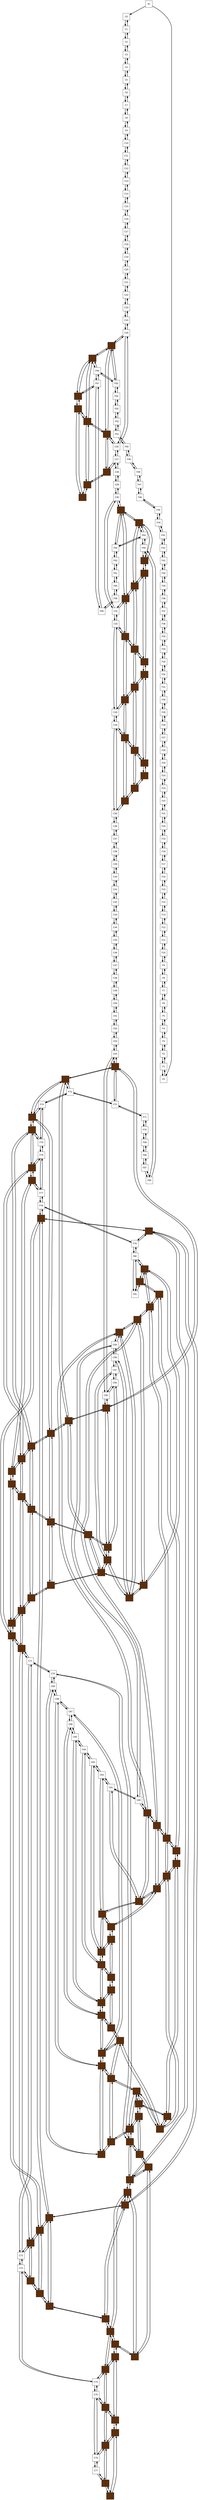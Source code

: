 digraph G{
    node[shape=box,width=0.6 height=0.6 fontname="Arial" fillcolor="white" style=filled /*invisible*/]
	edge[style = "bold" /* style= invisible arrowsize=0 */ ]
    raiz[label = "f/c" fillcolor="#FFFFFF" pos = "-1,1!"  ]; 
	Columna0[ label="C0" fillcolor="#FFFFFF" pos="0,1!" ];
	raiz->Columna0
	Columna0->Columna1
	Columna1->Columna0
	Columna1[ label="C1" fillcolor="#FFFFFF" pos="1,1!" ];
	Columna1->Columna2
	Columna2->Columna1
	Columna2[ label="C2" fillcolor="#FFFFFF" pos="2,1!" ];
	Columna2->Columna3
	Columna3->Columna2
	Columna3[ label="C3" fillcolor="#FFFFFF" pos="3,1!" ];
	Columna3->Columna4
	Columna4->Columna3
	Columna4[ label="C4" fillcolor="#FFFFFF" pos="4,1!" ];
	Columna4->Columna5
	Columna5->Columna4
	Columna5[ label="C5" fillcolor="#FFFFFF" pos="5,1!" ];
	Columna5->Columna6
	Columna6->Columna5
	Columna6[ label="C6" fillcolor="#FFFFFF" pos="6,1!" ];
	Columna6->Columna7
	Columna7->Columna6
	Columna7[ label="C7" fillcolor="#FFFFFF" pos="7,1!" ];
	Columna7->Columna8
	Columna8->Columna7
	Columna8[ label="C8" fillcolor="#FFFFFF" pos="8,1!" ];
	Columna8->Columna9
	Columna9->Columna8
	Columna9[ label="C9" fillcolor="#FFFFFF" pos="9,1!" ];
	Columna9->Columna10
	Columna10->Columna9
	Columna10[ label="C10" fillcolor="#FFFFFF" pos="10,1!" ];
	Columna10->Columna11
	Columna11->Columna10
	Columna11[ label="C11" fillcolor="#FFFFFF" pos="11,1!" ];
	Columna11->Columna12
	Columna12->Columna11
	Columna12[ label="C12" fillcolor="#FFFFFF" pos="12,1!" ];
	Columna12->Columna13
	Columna13->Columna12
	Columna13[ label="C13" fillcolor="#FFFFFF" pos="13,1!" ];
	Columna13->Columna14
	Columna14->Columna13
	Columna14[ label="C14" fillcolor="#FFFFFF" pos="14,1!" ];
	Columna14->Columna15
	Columna15->Columna14
	Columna15[ label="C15" fillcolor="#FFFFFF" pos="15,1!" ];
	Columna15->Columna16
	Columna16->Columna15
	Columna16[ label="C16" fillcolor="#FFFFFF" pos="16,1!" ];
	Columna16->Columna17
	Columna17->Columna16
	Columna17[ label="C17" fillcolor="#FFFFFF" pos="17,1!" ];
	Columna17->Columna18
	Columna18->Columna17
	Columna18[ label="C18" fillcolor="#FFFFFF" pos="18,1!" ];
	Columna18->Columna19
	Columna19->Columna18
	Columna19[ label="C19" fillcolor="#FFFFFF" pos="19,1!" ];
	Columna19->Columna20
	Columna20->Columna19
	Columna20[ label="C20" fillcolor="#FFFFFF" pos="20,1!" ];
	Columna20->Columna21
	Columna21->Columna20
	Columna21[ label="C21" fillcolor="#FFFFFF" pos="21,1!" ];
	Columna21->Columna22
	Columna22->Columna21
	Columna22[ label="C22" fillcolor="#FFFFFF" pos="22,1!" ];
	Columna22->Columna23
	Columna23->Columna22
	Columna23[ label="C23" fillcolor="#FFFFFF" pos="23,1!" ];
	Columna23->Columna24
	Columna24->Columna23
	Columna24[ label="C24" fillcolor="#FFFFFF" pos="24,1!" ];
	Columna24->Columna25
	Columna25->Columna24
	Columna25[ label="C25" fillcolor="#FFFFFF" pos="25,1!" ];
	Columna25->Columna26
	Columna26->Columna25
	Columna26[ label="C26" fillcolor="#FFFFFF" pos="26,1!" ];
	Columna26->Columna27
	Columna27->Columna26
	Columna27[ label="C27" fillcolor="#FFFFFF" pos="27,1!" ];
	Columna27->Columna28
	Columna28->Columna27
	Columna28[ label="C28" fillcolor="#FFFFFF" pos="28,1!" ];
	Columna28->Columna29
	Columna29->Columna28
	Columna29[ label="C29" fillcolor="#FFFFFF" pos="29,1!" ];
	Columna29->Columna30
	Columna30->Columna29
	Columna30[ label="C30" fillcolor="#FFFFFF" pos="30,1!" ];
	Columna30->Columna31
	Columna31->Columna30
	Columna31[ label="C31" fillcolor="#FFFFFF" pos="31,1!" ];
	Columna31->Columna32
	Columna32->Columna31
	Columna32[ label="C32" fillcolor="#FFFFFF" pos="32,1!" ];
	Columna32->Columna33
	Columna33->Columna32
	Columna33[ label="C33" fillcolor="#FFFFFF" pos="33,1!" ];
	Columna33->Columna34
	Columna34->Columna33
	Columna34[ label="C34" fillcolor="#FFFFFF" pos="34,1!" ];
	Columna34->Columna35
	Columna35->Columna34
	Columna35[ label="C35" fillcolor="#FFFFFF" pos="35,1!" ];
	Columna35->Columna36
	Columna36->Columna35
	Columna36[ label="C36" fillcolor="#FFFFFF" pos="36,1!" ];
	Columna36->Columna37
	Columna37->Columna36
	Columna37[ label="C37" fillcolor="#FFFFFF" pos="37,1!" ];
	Columna37->Columna38
	Columna38->Columna37
	Columna38[ label="C38" fillcolor="#FFFFFF" pos="38,1!" ];
	Columna38->Columna39
	Columna39->Columna38
	Columna39[ label="C39" fillcolor="#FFFFFF" pos="39,1!" ];
	Columna39->Columna40
	Columna40->Columna39
	Columna40[ label="C40" fillcolor="#FFFFFF" pos="40,1!" ];
	Columna40->Columna41
	Columna41->Columna40
	Columna41[ label="C41" fillcolor="#FFFFFF" pos="41,1!" ];
	Columna41->Columna42
	Columna42->Columna41
	Columna42[ label="C42" fillcolor="#FFFFFF" pos="42,1!" ];
	Columna42->Columna43
	Columna43->Columna42
	Columna43[ label="C43" fillcolor="#FFFFFF" pos="43,1!" ];
	Columna43->Columna44
	Columna44->Columna43
	Columna44[ label="C44" fillcolor="#FFFFFF" pos="44,1!" ];
	Columna44->Columna45
	Columna45->Columna44
	Columna45[ label="C45" fillcolor="#FFFFFF" pos="45,1!" ];
	Columna45->Columna46
	Columna46->Columna45
	Columna46[ label="C46" fillcolor="#FFFFFF" pos="46,1!" ];
	Columna46->Columna47
	Columna47->Columna46
	Columna47[ label="C47" fillcolor="#FFFFFF" pos="47,1!" ];
	Columna47->Columna48
	Columna48->Columna47
	Columna48[ label="C48" fillcolor="#FFFFFF" pos="48,1!" ];
	Columna48->Columna49
	Columna49->Columna48
	Columna49[ label="C49" fillcolor="#FFFFFF" pos="49,1!" ];
	Columna49->Columna50
	Columna50->Columna49
	Columna50[ label="C50" fillcolor="#FFFFFF" pos="50,1!" ];
	Columna50->Columna51
	Columna51->Columna50
	Columna51[ label="C51" fillcolor="#FFFFFF" pos="51,1!" ];
	Columna51->Columna52
	Columna52->Columna51
	Columna52[ label="C52" fillcolor="#FFFFFF" pos="52,1!" ];
	Columna52->Columna53
	Columna53->Columna52
	Columna53[ label="C53" fillcolor="#FFFFFF" pos="53,1!" ];
	Columna53->Columna54
	Columna54->Columna53
	Columna54[ label="C54" fillcolor="#FFFFFF" pos="54,1!" ];
	Columna54->Columna55
	Columna55->Columna54
	Columna55[ label="C55" fillcolor="#FFFFFF" pos="55,1!" ];
	Columna55->Columna56
	Columna56->Columna55
	Columna56[ label="C56" fillcolor="#FFFFFF" pos="56,1!" ];
	Columna56->Columna57
	Columna57->Columna56
	Columna57[ label="C57" fillcolor="#FFFFFF" pos="57,1!" ];
	Columna57->Columna58
	Columna58->Columna57
	Columna58[ label="C58" fillcolor="#FFFFFF" pos="58,1!" ];
	Columna58->Columna59
	Columna59->Columna58
	Columna59[ label="C59" fillcolor="#FFFFFF" pos="59,1!" ];
	Columna59->Columna60
	Columna60->Columna59
	Columna60[ label="C60" fillcolor="#FFFFFF" pos="60,1!" ];
	Columna60->Columna61
	Columna61->Columna60
	Columna61[ label="C61" fillcolor="#FFFFFF" pos="61,1!" ];
	Columna61->Columna62
	Columna62->Columna61
	Columna62[ label="C62" fillcolor="#FFFFFF" pos="62,1!" ];
	Columna62->Columna63
	Columna63->Columna62
	Columna63[ label="C63" fillcolor="#FFFFFF" pos="63,1!" ];
	Columna63->Columna64
	Columna64->Columna63
	Columna64[ label="C64" fillcolor="#FFFFFF" pos="64,1!" ];
	Columna64->Columna65
	Columna65->Columna64
	Columna65[ label="C65" fillcolor="#FFFFFF" pos="65,1!" ];
	Columna65->Columna66
	Columna66->Columna65
	Columna66[ label="C66" fillcolor="#FFFFFF" pos="66,1!" ];
	Columna66->Columna67
	Columna67->Columna66
	Columna67[ label="C67" fillcolor="#FFFFFF" pos="67,1!" ];
	Columna67->Columna68
	Columna68->Columna67
	Columna68[ label="C68" fillcolor="#FFFFFF" pos="68,1!" ];
	Columna68->Columna69
	Columna69->Columna68
	Columna69[ label="C69" fillcolor="#FFFFFF" pos="69,1!" ];
	Columna69->Columna70
	Columna70->Columna69
	Columna70[ label="C70" fillcolor="#FFFFFF" pos="70,1!" ];
	Columna70->Columna71
	Columna71->Columna70
	Columna71[ label="C71" fillcolor="#FFFFFF" pos="71,1!" ];
	Columna71->Columna72
	Columna72->Columna71
	Columna72[ label="C72" fillcolor="#FFFFFF" pos="72,1!" ];
	Columna72->Columna73
	Columna73->Columna72
	Columna73[ label="C73" fillcolor="#FFFFFF" pos="73,1!" ];
	Columna73->Columna74
	Columna74->Columna73
	Columna74[ label="C74" fillcolor="#FFFFFF" pos="74,1!" ];
	Columna74->Columna75
	Columna75->Columna74
	Columna75[ label="C75" fillcolor="#FFFFFF" pos="75,1!" ];
	Columna75->Columna76
	Columna76->Columna75
	Columna76[ label="C76" fillcolor="#FFFFFF" pos="76,1!" ];
	Columna76->Columna77
	Columna77->Columna76
	Columna77[ label="C77" fillcolor="#FFFFFF" pos="77,1!" ];
	Fila0[ label="F0" fillcolor="#FFFFFF" pos="-1,-0!"];
	raiz->Fila0
	Fila0->Fila1
	Fila1->Fila0
	Fila1[ label="F1" fillcolor="#FFFFFF" pos="-1,-1!"];
	Fila1->Fila2
	Fila2->Fila1
	Fila2[ label="F2" fillcolor="#FFFFFF" pos="-1,-2!"];
	Fila2->Fila3
	Fila3->Fila2
	Fila3[ label="F3" fillcolor="#FFFFFF" pos="-1,-3!"];
	Fila3->Fila4
	Fila4->Fila3
	Fila4[ label="F4" fillcolor="#FFFFFF" pos="-1,-4!"];
	Fila4->Fila5
	Fila5->Fila4
	Fila5[ label="F5" fillcolor="#FFFFFF" pos="-1,-5!"];
	Fila5->Fila6
	Fila6->Fila5
	Fila6[ label="F6" fillcolor="#FFFFFF" pos="-1,-6!"];
	Fila6->Fila7
	Fila7->Fila6
	Fila7[ label="F7" fillcolor="#FFFFFF" pos="-1,-7!"];
	Fila7->Fila8
	Fila8->Fila7
	Fila8[ label="F8" fillcolor="#FFFFFF" pos="-1,-8!"];
	Fila8->Fila9
	Fila9->Fila8
	Fila9[ label="F9" fillcolor="#FFFFFF" pos="-1,-9!"];
	Fila9->Fila10
	Fila10->Fila9
	Fila10[ label="F10" fillcolor="#FFFFFF" pos="-1,-10!"];
	Fila10->Fila11
	Fila11->Fila10
	Fila11[ label="F11" fillcolor="#FFFFFF" pos="-1,-11!"];
	Fila11->Fila12
	Fila12->Fila11
	Fila12[ label="F12" fillcolor="#FFFFFF" pos="-1,-12!"];
	Fila12->Fila13
	Fila13->Fila12
	Fila13[ label="F13" fillcolor="#FFFFFF" pos="-1,-13!"];
	Fila13->Fila14
	Fila14->Fila13
	Fila14[ label="F14" fillcolor="#FFFFFF" pos="-1,-14!"];
	Fila14->Fila15
	Fila15->Fila14
	Fila15[ label="F15" fillcolor="#FFFFFF" pos="-1,-15!"];
	Fila15->Fila16
	Fila16->Fila15
	Fila16[ label="F16" fillcolor="#FFFFFF" pos="-1,-16!"];
	Fila16->Fila17
	Fila17->Fila16
	Fila17[ label="F17" fillcolor="#FFFFFF" pos="-1,-17!"];
	Fila17->Fila18
	Fila18->Fila17
	Fila18[ label="F18" fillcolor="#FFFFFF" pos="-1,-18!"];
	Fila18->Fila19
	Fila19->Fila18
	Fila19[ label="F19" fillcolor="#FFFFFF" pos="-1,-19!"];
	Fila19->Fila20
	Fila20->Fila19
	Fila20[ label="F20" fillcolor="#FFFFFF" pos="-1,-20!"];
	Fila20->Fila21
	Fila21->Fila20
	Fila21[ label="F21" fillcolor="#FFFFFF" pos="-1,-21!"];
	Fila21->Fila22
	Fila22->Fila21
	Fila22[ label="F22" fillcolor="#FFFFFF" pos="-1,-22!"];
	Fila22->Fila23
	Fila23->Fila22
	Fila23[ label="F23" fillcolor="#FFFFFF" pos="-1,-23!"];
	Fila23->Fila24
	Fila24->Fila23
	Fila24[ label="F24" fillcolor="#FFFFFF" pos="-1,-24!"];
	Fila24->Fila25
	Fila25->Fila24
	Fila25[ label="F25" fillcolor="#FFFFFF" pos="-1,-25!"];
	Fila25->Fila26
	Fila26->Fila25
	Fila26[ label="F26" fillcolor="#FFFFFF" pos="-1,-26!"];
	Fila26->Fila27
	Fila27->Fila26
	Fila27[ label="F27" fillcolor="#FFFFFF" pos="-1,-27!"];
	Fila27->Fila28
	Fila28->Fila27
	Fila28[ label="F28" fillcolor="#FFFFFF" pos="-1,-28!"];
	Fila28->Fila29
	Fila29->Fila28
	Fila29[ label="F29" fillcolor="#FFFFFF" pos="-1,-29!"];
	Fila29->Fila30
	Fila30->Fila29
	Fila30[ label="F30" fillcolor="#FFFFFF" pos="-1,-30!"];
	Fila30->Fila31
	Fila31->Fila30
	Fila31[ label="F31" fillcolor="#FFFFFF" pos="-1,-31!"];
	Fila31->Fila32
	Fila32->Fila31
	Fila32[ label="F32" fillcolor="#FFFFFF" pos="-1,-32!"];
	Fila32->Fila33
	Fila33->Fila32
	Fila33[ label="F33" fillcolor="#FFFFFF" pos="-1,-33!"];
	Fila33->Fila34
	Fila34->Fila33
	Fila34[ label="F34" fillcolor="#FFFFFF" pos="-1,-34!"];
	Fila34->Fila35
	Fila35->Fila34
	Fila35[ label="F35" fillcolor="#FFFFFF" pos="-1,-35!"];
	Fila35->Fila36
	Fila36->Fila35
	Fila36[ label="F36" fillcolor="#FFFFFF" pos="-1,-36!"];
	Fila36->Fila37
	Fila37->Fila36
	Fila37[ label="F37" fillcolor="#FFFFFF" pos="-1,-37!"];
	Fila37->Fila38
	Fila38->Fila37
	Fila38[ label="F38" fillcolor="#FFFFFF" pos="-1,-38!"];
	Fila38->Fila39
	Fila39->Fila38
	Fila39[ label="F39" fillcolor="#FFFFFF" pos="-1,-39!"];
	Fila39->Fila40
	Fila40->Fila39
	Fila40[ label="F40" fillcolor="#FFFFFF" pos="-1,-40!"];
	Fila40->Fila41
	Fila41->Fila40
	Fila41[ label="F41" fillcolor="#FFFFFF" pos="-1,-41!"];
	Fila41->Fila42
	Fila42->Fila41
	Fila42[ label="F42" fillcolor="#FFFFFF" pos="-1,-42!"];
	Fila42->Fila43
	Fila43->Fila42
	Fila43[ label="F43" fillcolor="#FFFFFF" pos="-1,-43!"];
	Fila43->Fila44
	Fila44->Fila43
	Fila44[ label="F44" fillcolor="#FFFFFF" pos="-1,-44!"];
	Fila44->Fila45
	Fila45->Fila44
	Fila45[ label="F45" fillcolor="#FFFFFF" pos="-1,-45!"];
	Fila45->Fila46
	Fila46->Fila45
	Fila46[ label="F46" fillcolor="#FFFFFF" pos="-1,-46!"];
	Fila46->Fila47
	Fila47->Fila46
	Fila47[ label="F47" fillcolor="#FFFFFF" pos="-1,-47!"];
	Fila47->Fila48
	Fila48->Fila47
	Fila48[ label="F48" fillcolor="#FFFFFF" pos="-1,-48!"];
	Fila48->Fila49
	Fila49->Fila48
	Fila49[ label="F49" fillcolor="#FFFFFF" pos="-1,-49!"];
	Fila49->Fila50
	Fila50->Fila49
	Fila50[ label="F50" fillcolor="#FFFFFF" pos="-1,-50!"];
	Fila50->Fila51
	Fila51->Fila50
	Fila51[ label="F51" fillcolor="#FFFFFF" pos="-1,-51!"];
	Fila51->Fila52
	Fila52->Fila51
	Fila52[ label="F52" fillcolor="#FFFFFF" pos="-1,-52!"];
	Fila52->Fila53
	Fila53->Fila52
	Fila53[ label="F53" fillcolor="#FFFFFF" pos="-1,-53!"];
	Fila53->Fila54
	Fila54->Fila53
	Fila54[ label="F54" fillcolor="#FFFFFF" pos="-1,-54!"];
	Fila54->Fila55
	Fila55->Fila54
	Fila55[ label="F55" fillcolor="#FFFFFF" pos="-1,-55!"];
	Fila55->Fila56
	Fila56->Fila55
	Fila56[ label="F56" fillcolor="#FFFFFF" pos="-1,-56!"];
	Fila56->Fila57
	Fila57->Fila56
	Fila57[ label="F57" fillcolor="#FFFFFF" pos="-1,-57!"];
	Fila57->Fila58
	Fila58->Fila57
	Fila58[ label="F58" fillcolor="#FFFFFF" pos="-1,-58!"];
	Fila58->Fila59
	Fila59->Fila58
	Fila59[ label="F59" fillcolor="#FFFFFF" pos="-1,-59!"];
	Fila59->Fila60
	Fila60->Fila59
	Fila60[ label="F60" fillcolor="#FFFFFF" pos="-1,-60!"];
	Fila60->Fila61
	Fila61->Fila60
	Fila61[ label="F61" fillcolor="#FFFFFF" pos="-1,-61!"];
	Fila61->Fila62
	Fila62->Fila61
	Fila62[ label="F62" fillcolor="#FFFFFF" pos="-1,-62!"];
	Fila62->Fila63
	Fila63->Fila62
	Fila63[ label="F63" fillcolor="#FFFFFF" pos="-1,-63!"];
	Fila63->Fila64
	Fila64->Fila63
	Fila64[ label="F64" fillcolor="#FFFFFF" pos="-1,-64!"];
	Fila64->Fila65
	Fila65->Fila64
	Fila65[ label="F65" fillcolor="#FFFFFF" pos="-1,-65!"];
	Fila65->Fila66
	Fila66->Fila65
	Fila66[ label="F66" fillcolor="#FFFFFF" pos="-1,-66!"];
	Fila66->Fila67
	Fila67->Fila66
	Fila67[ label="F67" fillcolor="#FFFFFF" pos="-1,-67!"];
	Fila67->Fila68
	Fila68->Fila67
	Fila68[ label="F68" fillcolor="#FFFFFF" pos="-1,-68!"];
	Fila68->Fila69
	Fila69->Fila68
	Fila69[ label="F69" fillcolor="#FFFFFF" pos="-1,-69!"];
	Fila69->Fila70
	Fila70->Fila69
	Fila70[ label="F70" fillcolor="#FFFFFF" pos="-1,-70!"];
	Fila70->Fila71
	Fila71->Fila70
	Fila71[ label="F71" fillcolor="#FFFFFF" pos="-1,-71!"];
	Fila71->Fila72
	Fila72->Fila71
	Fila72[ label="F72" fillcolor="#FFFFFF" pos="-1,-72!"];
	Fila72->Fila73
	Fila73->Fila72
	Fila73[ label="F73" fillcolor="#FFFFFF" pos="-1,-73!"];
	Fila73->Fila74
	Fila74->Fila73
	Fila74[ label="F74" fillcolor="#FFFFFF" pos="-1,-74!"];
	Fila74->Fila75
	Fila75->Fila74
	Fila75[ label="F75" fillcolor="#FFFFFF" pos="-1,-75!"];
	Fila75->Fila76
	Fila76->Fila75
	Fila76[ label="F76" fillcolor="#FFFFFF" pos="-1,-76!"];
	Fila76->Fila77
	Fila77->Fila76
	Fila77[ label="F77" fillcolor="#FFFFFF" pos="-1,-77!"];
	Fila77->Fila78
	Fila78->Fila77
	Fila78[ label="F78" fillcolor="#FFFFFF" pos="-1,-78!"];
	Fila78->Fila79
	Fila79->Fila78
	Fila79[ label="F79" fillcolor="#FFFFFF" pos="-1,-79!"];
	Fila79->Fila80
	Fila80->Fila79
	Fila80[ label="F80" fillcolor="#FFFFFF" pos="-1,-80!"];
	Fila80->Fila81
	Fila81->Fila80
	Fila81[ label="F81" fillcolor="#FFFFFF" pos="-1,-81!"];


	Nodo25_55[style= filled  label="	" fillcolor="#5E2E0A" pos="25,-55!"];
Fila55->Nodo25_55
Nodo25_55->Fila55
	Columna25->Nodo25_55
	Nodo25_55->Columna25
	Nodo26_55[style= filled  label="	" fillcolor="#5E2E0A" pos="26,-55!"];
	Nodo25_55->Nodo26_55
	Nodo26_55->Nodo25_55
	Columna26->Nodo26_55
	Nodo26_55->Columna26
	Nodo27_55[style= filled  label="	" fillcolor="#5E2E0A" pos="27,-55!"];
	Nodo26_55->Nodo27_55
	Nodo27_55->Nodo26_55
	Columna27->Nodo27_55
	Nodo27_55->Columna27
	Nodo25_56[style= filled  label="	" fillcolor="#5E2E0A" pos="25,-56!"];
Fila56->Nodo25_56
Nodo25_56->Fila56
	Nodo25_55->Nodo25_56
	Nodo25_56->Nodo25_55
	Nodo26_56[style= filled  label="	" fillcolor="#5E2E0A" pos="26,-56!"];
	Nodo25_56->Nodo26_56
	Nodo26_56->Nodo25_56
	Nodo26_55->Nodo26_56
	Nodo26_56->Nodo26_55
	Nodo27_56[style= filled  label="	" fillcolor="#5E2E0A" pos="27,-56!"];
	Nodo26_56->Nodo27_56
	Nodo27_56->Nodo26_56
	Nodo27_55->Nodo27_56
	Nodo27_56->Nodo27_55
	Nodo25_57[style= filled  label="	" fillcolor="#5E2E0A" pos="25,-57!"];
Fila57->Nodo25_57
Nodo25_57->Fila57
	Nodo25_56->Nodo25_57
	Nodo25_57->Nodo25_56
	Nodo26_57[style= filled  label="	" fillcolor="#5E2E0A" pos="26,-57!"];
	Nodo25_57->Nodo26_57
	Nodo26_57->Nodo25_57
	Nodo26_56->Nodo26_57
	Nodo26_57->Nodo26_56
	Nodo27_57[style= filled  label="	" fillcolor="#5E2E0A" pos="27,-57!"];
	Nodo26_57->Nodo27_57
	Nodo27_57->Nodo26_57
	Nodo27_56->Nodo27_57
	Nodo27_57->Nodo27_56
	Nodo30_63[style= filled  label="	" fillcolor="#5E2E0A" pos="30,-63!"];
Fila63->Nodo30_63
Nodo30_63->Fila63
	Columna30->Nodo30_63
	Nodo30_63->Columna30
	Nodo31_63[style= filled  label="	" fillcolor="#5E2E0A" pos="31,-63!"];
	Nodo30_63->Nodo31_63
	Nodo31_63->Nodo30_63
	Columna31->Nodo31_63
	Nodo31_63->Columna31
	Nodo32_63[style= filled  label="	" fillcolor="#5E2E0A" pos="32,-63!"];
	Nodo31_63->Nodo32_63
	Nodo32_63->Nodo31_63
	Columna32->Nodo32_63
	Nodo32_63->Columna32
	Nodo33_63[style= filled  label="	" fillcolor="#5E2E0A" pos="33,-63!"];
	Nodo32_63->Nodo33_63
	Nodo33_63->Nodo32_63
	Columna33->Nodo33_63
	Nodo33_63->Columna33
	Nodo34_63[style= filled  label="	" fillcolor="#5E2E0A" pos="34,-63!"];
	Nodo33_63->Nodo34_63
	Nodo34_63->Nodo33_63
	Columna34->Nodo34_63
	Nodo34_63->Columna34
	Nodo35_63[style= filled  label="	" fillcolor="#5E2E0A" pos="35,-63!"];
	Nodo34_63->Nodo35_63
	Nodo35_63->Nodo34_63
	Columna35->Nodo35_63
	Nodo35_63->Columna35
	Nodo30_64[style= filled  label="	" fillcolor="#5E2E0A" pos="30,-64!"];
Fila64->Nodo30_64
Nodo30_64->Fila64
	Nodo30_63->Nodo30_64
	Nodo30_64->Nodo30_63
	Nodo31_64[style= filled  label="	" fillcolor="#5E2E0A" pos="31,-64!"];
	Nodo30_64->Nodo31_64
	Nodo31_64->Nodo30_64
	Nodo31_63->Nodo31_64
	Nodo31_64->Nodo31_63
	Nodo32_64[style= filled  label="	" fillcolor="#5E2E0A" pos="32,-64!"];
	Nodo31_64->Nodo32_64
	Nodo32_64->Nodo31_64
	Nodo32_63->Nodo32_64
	Nodo32_64->Nodo32_63
	Nodo33_64[style= filled  label="	" fillcolor="#5E2E0A" pos="33,-64!"];
	Nodo32_64->Nodo33_64
	Nodo33_64->Nodo32_64
	Nodo33_63->Nodo33_64
	Nodo33_64->Nodo33_63
	Nodo34_64[style= filled  label="	" fillcolor="#5E2E0A" pos="34,-64!"];
	Nodo33_64->Nodo34_64
	Nodo34_64->Nodo33_64
	Nodo34_63->Nodo34_64
	Nodo34_64->Nodo34_63
	Nodo35_64[style= filled  label="	" fillcolor="#5E2E0A" pos="35,-64!"];
	Nodo34_64->Nodo35_64
	Nodo35_64->Nodo34_64
	Nodo35_63->Nodo35_64
	Nodo35_64->Nodo35_63
	Nodo30_65[style= filled  label="	" fillcolor="#5E2E0A" pos="30,-65!"];
Fila65->Nodo30_65
Nodo30_65->Fila65
	Nodo30_64->Nodo30_65
	Nodo30_65->Nodo30_64
	Nodo31_65[style= filled  label="	" fillcolor="#5E2E0A" pos="31,-65!"];
	Nodo30_65->Nodo31_65
	Nodo31_65->Nodo30_65
	Nodo31_64->Nodo31_65
	Nodo31_65->Nodo31_64
	Nodo32_65[style= filled  label="	" fillcolor="#5E2E0A" pos="32,-65!"];
	Nodo31_65->Nodo32_65
	Nodo32_65->Nodo31_65
	Nodo32_64->Nodo32_65
	Nodo32_65->Nodo32_64
	Nodo33_65[style= filled  label="	" fillcolor="#5E2E0A" pos="33,-65!"];
	Nodo32_65->Nodo33_65
	Nodo33_65->Nodo32_65
	Nodo33_64->Nodo33_65
	Nodo33_65->Nodo33_64
	Nodo34_65[style= filled  label="	" fillcolor="#5E2E0A" pos="34,-65!"];
	Nodo33_65->Nodo34_65
	Nodo34_65->Nodo33_65
	Nodo34_64->Nodo34_65
	Nodo34_65->Nodo34_64
	Nodo35_65[style= filled  label="	" fillcolor="#5E2E0A" pos="35,-65!"];
	Nodo34_65->Nodo35_65
	Nodo35_65->Nodo34_65
	Nodo35_64->Nodo35_65
	Nodo35_65->Nodo35_64
	Nodo54_72[style= filled  label="	" fillcolor="#5E2E0A" pos="54,-72!"];
Fila72->Nodo54_72
Nodo54_72->Fila72
	Columna54->Nodo54_72
	Nodo54_72->Columna54
	Nodo55_72[style= filled  label="	" fillcolor="#5E2E0A" pos="55,-72!"];
	Nodo54_72->Nodo55_72
	Nodo55_72->Nodo54_72
	Columna55->Nodo55_72
	Nodo55_72->Columna55
	Nodo56_72[style= filled  label="	" fillcolor="#5E2E0A" pos="56,-72!"];
	Nodo55_72->Nodo56_72
	Nodo56_72->Nodo55_72
	Columna56->Nodo56_72
	Nodo56_72->Columna56
	Nodo57_72[style= filled  label="	" fillcolor="#5E2E0A" pos="57,-72!"];
	Nodo56_72->Nodo57_72
	Nodo57_72->Nodo56_72
	Columna57->Nodo57_72
	Nodo57_72->Columna57
	Nodo58_72[style= filled  label="	" fillcolor="#5E2E0A" pos="58,-72!"];
	Nodo57_72->Nodo58_72
	Nodo58_72->Nodo57_72
	Columna58->Nodo58_72
	Nodo58_72->Columna58
	Nodo59_72[style= filled  label="	" fillcolor="#5E2E0A" pos="59,-72!"];
	Nodo58_72->Nodo59_72
	Nodo59_72->Nodo58_72
	Columna59->Nodo59_72
	Nodo59_72->Columna59
	Nodo60_72[style= filled  label="	" fillcolor="#5E2E0A" pos="60,-72!"];
	Nodo59_72->Nodo60_72
	Nodo60_72->Nodo59_72
	Columna60->Nodo60_72
	Nodo60_72->Columna60
	Nodo61_72[style= filled  label="	" fillcolor="#5E2E0A" pos="61,-72!"];
	Nodo60_72->Nodo61_72
	Nodo61_72->Nodo60_72
	Columna61->Nodo61_72
	Nodo61_72->Columna61
	Nodo62_72[style= filled  label="	" fillcolor="#5E2E0A" pos="62,-72!"];
	Nodo61_72->Nodo62_72
	Nodo62_72->Nodo61_72
	Columna62->Nodo62_72
	Nodo62_72->Columna62
	Nodo63_72[style= filled  label="	" fillcolor="#5E2E0A" pos="63,-72!"];
	Nodo62_72->Nodo63_72
	Nodo63_72->Nodo62_72
	Columna63->Nodo63_72
	Nodo63_72->Columna63
	Nodo64_72[style= filled  label="	" fillcolor="#5E2E0A" pos="64,-72!"];
	Nodo63_72->Nodo64_72
	Nodo64_72->Nodo63_72
	Columna64->Nodo64_72
	Nodo64_72->Columna64
	Nodo65_72[style= filled  label="	" fillcolor="#5E2E0A" pos="65,-72!"];
	Nodo64_72->Nodo65_72
	Nodo65_72->Nodo64_72
	Columna65->Nodo65_72
	Nodo65_72->Columna65
	Nodo66_72[style= filled  label="	" fillcolor="#5E2E0A" pos="66,-72!"];
	Nodo65_72->Nodo66_72
	Nodo66_72->Nodo65_72
	Columna66->Nodo66_72
	Nodo66_72->Columna66
	Nodo67_72[style= filled  label="	" fillcolor="#5E2E0A" pos="67,-72!"];
	Nodo66_72->Nodo67_72
	Nodo67_72->Nodo66_72
	Columna67->Nodo67_72
	Nodo67_72->Columna67
	Nodo68_72[style= filled  label="	" fillcolor="#5E2E0A" pos="68,-72!"];
	Nodo67_72->Nodo68_72
	Nodo68_72->Nodo67_72
	Columna68->Nodo68_72
	Nodo68_72->Columna68
	Nodo69_72[style= filled  label="	" fillcolor="#5E2E0A" pos="69,-72!"];
	Nodo68_72->Nodo69_72
	Nodo69_72->Nodo68_72
	Columna69->Nodo69_72
	Nodo69_72->Columna69
	Nodo54_73[style= filled  label="	" fillcolor="#5E2E0A" pos="54,-73!"];
Fila73->Nodo54_73
Nodo54_73->Fila73
	Nodo54_72->Nodo54_73
	Nodo54_73->Nodo54_72
	Nodo55_73[style= filled  label="	" fillcolor="#5E2E0A" pos="55,-73!"];
	Nodo54_73->Nodo55_73
	Nodo55_73->Nodo54_73
	Nodo55_72->Nodo55_73
	Nodo55_73->Nodo55_72
	Nodo56_73[style= filled  label="	" fillcolor="#5E2E0A" pos="56,-73!"];
	Nodo55_73->Nodo56_73
	Nodo56_73->Nodo55_73
	Nodo56_72->Nodo56_73
	Nodo56_73->Nodo56_72
	Nodo57_73[style= filled  label="	" fillcolor="#5E2E0A" pos="57,-73!"];
	Nodo56_73->Nodo57_73
	Nodo57_73->Nodo56_73
	Nodo57_72->Nodo57_73
	Nodo57_73->Nodo57_72
	Nodo58_73[style= filled  label="	" fillcolor="#5E2E0A" pos="58,-73!"];
	Nodo57_73->Nodo58_73
	Nodo58_73->Nodo57_73
	Nodo58_72->Nodo58_73
	Nodo58_73->Nodo58_72
	Nodo59_73[style= filled  label="	" fillcolor="#5E2E0A" pos="59,-73!"];
	Nodo58_73->Nodo59_73
	Nodo59_73->Nodo58_73
	Nodo59_72->Nodo59_73
	Nodo59_73->Nodo59_72
	Nodo60_73[style= filled  label="	" fillcolor="#5E2E0A" pos="60,-73!"];
	Nodo59_73->Nodo60_73
	Nodo60_73->Nodo59_73
	Nodo60_72->Nodo60_73
	Nodo60_73->Nodo60_72
	Nodo61_73[style= filled  label="	" fillcolor="#5E2E0A" pos="61,-73!"];
	Nodo60_73->Nodo61_73
	Nodo61_73->Nodo60_73
	Nodo61_72->Nodo61_73
	Nodo61_73->Nodo61_72
	Nodo62_73[style= filled  label="	" fillcolor="#5E2E0A" pos="62,-73!"];
	Nodo61_73->Nodo62_73
	Nodo62_73->Nodo61_73
	Nodo62_72->Nodo62_73
	Nodo62_73->Nodo62_72
	Nodo63_73[style= filled  label="	" fillcolor="#5E2E0A" pos="63,-73!"];
	Nodo62_73->Nodo63_73
	Nodo63_73->Nodo62_73
	Nodo63_72->Nodo63_73
	Nodo63_73->Nodo63_72
	Nodo64_73[style= filled  label="	" fillcolor="#5E2E0A" pos="64,-73!"];
	Nodo63_73->Nodo64_73
	Nodo64_73->Nodo63_73
	Nodo64_72->Nodo64_73
	Nodo64_73->Nodo64_72
	Nodo65_73[style= filled  label="	" fillcolor="#5E2E0A" pos="65,-73!"];
	Nodo64_73->Nodo65_73
	Nodo65_73->Nodo64_73
	Nodo65_72->Nodo65_73
	Nodo65_73->Nodo65_72
	Nodo66_73[style= filled  label="	" fillcolor="#5E2E0A" pos="66,-73!"];
	Nodo65_73->Nodo66_73
	Nodo66_73->Nodo65_73
	Nodo66_72->Nodo66_73
	Nodo66_73->Nodo66_72
	Nodo67_73[style= filled  label="	" fillcolor="#5E2E0A" pos="67,-73!"];
	Nodo66_73->Nodo67_73
	Nodo67_73->Nodo66_73
	Nodo67_72->Nodo67_73
	Nodo67_73->Nodo67_72
	Nodo68_73[style= filled  label="	" fillcolor="#5E2E0A" pos="68,-73!"];
	Nodo67_73->Nodo68_73
	Nodo68_73->Nodo67_73
	Nodo68_72->Nodo68_73
	Nodo68_73->Nodo68_72
	Nodo69_73[style= filled  label="	" fillcolor="#5E2E0A" pos="69,-73!"];
	Nodo68_73->Nodo69_73
	Nodo69_73->Nodo68_73
	Nodo69_72->Nodo69_73
	Nodo69_73->Nodo69_72
	Nodo54_74[style= filled  label="	" fillcolor="#5E2E0A" pos="54,-74!"];
Fila74->Nodo54_74
Nodo54_74->Fila74
	Nodo54_73->Nodo54_74
	Nodo54_74->Nodo54_73
	Nodo55_74[style= filled  label="	" fillcolor="#5E2E0A" pos="55,-74!"];
	Nodo54_74->Nodo55_74
	Nodo55_74->Nodo54_74
	Nodo55_73->Nodo55_74
	Nodo55_74->Nodo55_73
	Nodo56_74[style= filled  label="	" fillcolor="#5E2E0A" pos="56,-74!"];
	Nodo55_74->Nodo56_74
	Nodo56_74->Nodo55_74
	Nodo56_73->Nodo56_74
	Nodo56_74->Nodo56_73
	Nodo57_74[style= filled  label="	" fillcolor="#5E2E0A" pos="57,-74!"];
	Nodo56_74->Nodo57_74
	Nodo57_74->Nodo56_74
	Nodo57_73->Nodo57_74
	Nodo57_74->Nodo57_73
	Nodo54_75[style= filled  label="	" fillcolor="#5E2E0A" pos="54,-75!"];
Fila75->Nodo54_75
Nodo54_75->Fila75
	Nodo54_74->Nodo54_75
	Nodo54_75->Nodo54_74
	Nodo55_75[style= filled  label="	" fillcolor="#5E2E0A" pos="55,-75!"];
	Nodo54_75->Nodo55_75
	Nodo55_75->Nodo54_75
	Nodo55_74->Nodo55_75
	Nodo55_75->Nodo55_74
	Nodo56_75[style= filled  label="	" fillcolor="#5E2E0A" pos="56,-75!"];
	Nodo55_75->Nodo56_75
	Nodo56_75->Nodo55_75
	Nodo56_74->Nodo56_75
	Nodo56_75->Nodo56_74
	Nodo57_75[style= filled  label="	" fillcolor="#5E2E0A" pos="57,-75!"];
	Nodo56_75->Nodo57_75
	Nodo57_75->Nodo56_75
	Nodo57_74->Nodo57_75
	Nodo57_75->Nodo57_74
	Nodo54_76[style= filled  label="	" fillcolor="#5E2E0A" pos="54,-76!"];
Fila76->Nodo54_76
Nodo54_76->Fila76
	Nodo54_75->Nodo54_76
	Nodo54_76->Nodo54_75
	Nodo55_76[style= filled  label="	" fillcolor="#5E2E0A" pos="55,-76!"];
	Nodo54_76->Nodo55_76
	Nodo55_76->Nodo54_76
	Nodo55_75->Nodo55_76
	Nodo55_76->Nodo55_75
	Nodo56_76[style= filled  label="	" fillcolor="#5E2E0A" pos="56,-76!"];
	Nodo55_76->Nodo56_76
	Nodo56_76->Nodo55_76
	Nodo56_75->Nodo56_76
	Nodo56_76->Nodo56_75
	Nodo57_76[style= filled  label="	" fillcolor="#5E2E0A" pos="57,-76!"];
	Nodo56_76->Nodo57_76
	Nodo57_76->Nodo56_76
	Nodo57_75->Nodo57_76
	Nodo57_76->Nodo57_75
	Nodo71_76[style= filled  label="	" fillcolor="#5E2E0A" pos="71,-76!"];
	Nodo57_76->Nodo71_76
	Nodo71_76->Nodo57_76
	Columna71->Nodo71_76
	Nodo71_76->Columna71
	Nodo72_76[style= filled  label="	" fillcolor="#5E2E0A" pos="72,-76!"];
	Nodo71_76->Nodo72_76
	Nodo72_76->Nodo71_76
	Columna72->Nodo72_76
	Nodo72_76->Columna72
	Nodo73_76[style= filled  label="	" fillcolor="#5E2E0A" pos="73,-76!"];
	Nodo72_76->Nodo73_76
	Nodo73_76->Nodo72_76
	Columna73->Nodo73_76
	Nodo73_76->Columna73
	Nodo54_77[style= filled  label="	" fillcolor="#5E2E0A" pos="54,-77!"];
Fila77->Nodo54_77
Nodo54_77->Fila77
	Nodo54_76->Nodo54_77
	Nodo54_77->Nodo54_76
	Nodo55_77[style= filled  label="	" fillcolor="#5E2E0A" pos="55,-77!"];
	Nodo54_77->Nodo55_77
	Nodo55_77->Nodo54_77
	Nodo55_76->Nodo55_77
	Nodo55_77->Nodo55_76
	Nodo56_77[style= filled  label="	" fillcolor="#5E2E0A" pos="56,-77!"];
	Nodo55_77->Nodo56_77
	Nodo56_77->Nodo55_77
	Nodo56_76->Nodo56_77
	Nodo56_77->Nodo56_76
	Nodo57_77[style= filled  label="	" fillcolor="#5E2E0A" pos="57,-77!"];
	Nodo56_77->Nodo57_77
	Nodo57_77->Nodo56_77
	Nodo57_76->Nodo57_77
	Nodo57_77->Nodo57_76
	Nodo71_77[style= filled  label="	" fillcolor="#5E2E0A" pos="71,-77!"];
	Nodo57_77->Nodo71_77
	Nodo71_77->Nodo57_77
	Nodo71_76->Nodo71_77
	Nodo71_77->Nodo71_76
	Nodo72_77[style= filled  label="	" fillcolor="#5E2E0A" pos="72,-77!"];
	Nodo71_77->Nodo72_77
	Nodo72_77->Nodo71_77
	Nodo72_76->Nodo72_77
	Nodo72_77->Nodo72_76
	Nodo73_77[style= filled  label="	" fillcolor="#5E2E0A" pos="73,-77!"];
	Nodo72_77->Nodo73_77
	Nodo73_77->Nodo72_77
	Nodo73_76->Nodo73_77
	Nodo73_77->Nodo73_76
	Nodo71_78[style= filled  label="	" fillcolor="#5E2E0A" pos="71,-78!"];
Fila78->Nodo71_78
Nodo71_78->Fila78
	Nodo71_77->Nodo71_78
	Nodo71_78->Nodo71_77
	Nodo72_78[style= filled  label="	" fillcolor="#5E2E0A" pos="72,-78!"];
	Nodo71_78->Nodo72_78
	Nodo72_78->Nodo71_78
	Nodo72_77->Nodo72_78
	Nodo72_78->Nodo72_77
	Nodo73_78[style= filled  label="	" fillcolor="#5E2E0A" pos="73,-78!"];
	Nodo72_78->Nodo73_78
	Nodo73_78->Nodo72_78
	Nodo73_77->Nodo73_78
	Nodo73_78->Nodo73_77
	Nodo71_79[style= filled  label="	" fillcolor="#5E2E0A" pos="71,-79!"];
Fila79->Nodo71_79
Nodo71_79->Fila79
	Nodo71_78->Nodo71_79
	Nodo71_79->Nodo71_78
	Nodo72_79[style= filled  label="	" fillcolor="#5E2E0A" pos="72,-79!"];
	Nodo71_79->Nodo72_79
	Nodo72_79->Nodo71_79
	Nodo72_78->Nodo72_79
	Nodo72_79->Nodo72_78
	Nodo73_79[style= filled  label="	" fillcolor="#5E2E0A" pos="73,-79!"];
	Nodo72_79->Nodo73_79
	Nodo73_79->Nodo72_79
	Nodo73_78->Nodo73_79
	Nodo73_79->Nodo73_78
	Nodo58_80[style= filled  label="	" fillcolor="#5E2E0A" pos="58,-80!"];
Fila80->Nodo58_80
Nodo58_80->Fila80
	Nodo58_73->Nodo58_80
	Nodo58_80->Nodo58_73
	Nodo59_80[style= filled  label="	" fillcolor="#5E2E0A" pos="59,-80!"];
	Nodo58_80->Nodo59_80
	Nodo59_80->Nodo58_80
	Nodo59_73->Nodo59_80
	Nodo59_80->Nodo59_73
	Nodo60_80[style= filled  label="	" fillcolor="#5E2E0A" pos="60,-80!"];
	Nodo59_80->Nodo60_80
	Nodo60_80->Nodo59_80
	Nodo60_73->Nodo60_80
	Nodo60_80->Nodo60_73
	Nodo61_80[style= filled  label="	" fillcolor="#5E2E0A" pos="61,-80!"];
	Nodo60_80->Nodo61_80
	Nodo61_80->Nodo60_80
	Nodo61_73->Nodo61_80
	Nodo61_80->Nodo61_73
	Nodo67_80[style= filled  label="	" fillcolor="#5E2E0A" pos="67,-80!"];
	Nodo61_80->Nodo67_80
	Nodo67_80->Nodo61_80
	Nodo67_73->Nodo67_80
	Nodo67_80->Nodo67_73
	Nodo68_80[style= filled  label="	" fillcolor="#5E2E0A" pos="68,-80!"];
	Nodo67_80->Nodo68_80
	Nodo68_80->Nodo67_80
	Nodo68_73->Nodo68_80
	Nodo68_80->Nodo68_73
	Nodo69_80[style= filled  label="	" fillcolor="#5E2E0A" pos="69,-80!"];
	Nodo68_80->Nodo69_80
	Nodo69_80->Nodo68_80
	Nodo69_73->Nodo69_80
	Nodo69_80->Nodo69_73
	Nodo70_80[style= filled  label="	" fillcolor="#5E2E0A" pos="70,-80!"];
	Nodo69_80->Nodo70_80
	Nodo70_80->Nodo69_80
	Columna70->Nodo70_80
	Nodo70_80->Columna70
	Nodo71_80[style= filled  label="	" fillcolor="#5E2E0A" pos="71,-80!"];
	Nodo70_80->Nodo71_80
	Nodo71_80->Nodo70_80
	Nodo71_79->Nodo71_80
	Nodo71_80->Nodo71_79
	Nodo72_80[style= filled  label="	" fillcolor="#5E2E0A" pos="72,-80!"];
	Nodo71_80->Nodo72_80
	Nodo72_80->Nodo71_80
	Nodo72_79->Nodo72_80
	Nodo72_80->Nodo72_79
	Nodo73_80[style= filled  label="	" fillcolor="#5E2E0A" pos="73,-80!"];
	Nodo72_80->Nodo73_80
	Nodo73_80->Nodo72_80
	Nodo73_79->Nodo73_80
	Nodo73_80->Nodo73_79
	Nodo74_80[style= filled  label="	" fillcolor="#5E2E0A" pos="74,-80!"];
	Nodo73_80->Nodo74_80
	Nodo74_80->Nodo73_80
	Columna74->Nodo74_80
	Nodo74_80->Columna74
	Nodo75_80[style= filled  label="	" fillcolor="#5E2E0A" pos="75,-80!"];
	Nodo74_80->Nodo75_80
	Nodo75_80->Nodo74_80
	Columna75->Nodo75_80
	Nodo75_80->Columna75
	Nodo76_80[style= filled  label="	" fillcolor="#5E2E0A" pos="76,-80!"];
	Nodo75_80->Nodo76_80
	Nodo76_80->Nodo75_80
	Columna76->Nodo76_80
	Nodo76_80->Columna76
	Nodo77_80[style= filled  label="	" fillcolor="#5E2E0A" pos="77,-80!"];
	Nodo76_80->Nodo77_80
	Nodo77_80->Nodo76_80
	Columna77->Nodo77_80
	Nodo77_80->Columna77
	Nodo58_81[style= filled  label="	" fillcolor="#5E2E0A" pos="58,-81!"];
Fila81->Nodo58_81
Nodo58_81->Fila81
	Nodo58_80->Nodo58_81
	Nodo58_81->Nodo58_80
	Nodo59_81[style= filled  label="	" fillcolor="#5E2E0A" pos="59,-81!"];
	Nodo58_81->Nodo59_81
	Nodo59_81->Nodo58_81
	Nodo59_80->Nodo59_81
	Nodo59_81->Nodo59_80
	Nodo60_81[style= filled  label="	" fillcolor="#5E2E0A" pos="60,-81!"];
	Nodo59_81->Nodo60_81
	Nodo60_81->Nodo59_81
	Nodo60_80->Nodo60_81
	Nodo60_81->Nodo60_80
	Nodo61_81[style= filled  label="	" fillcolor="#5E2E0A" pos="61,-81!"];
	Nodo60_81->Nodo61_81
	Nodo61_81->Nodo60_81
	Nodo61_80->Nodo61_81
	Nodo61_81->Nodo61_80
	Nodo67_81[style= filled  label="	" fillcolor="#5E2E0A" pos="67,-81!"];
	Nodo61_81->Nodo67_81
	Nodo67_81->Nodo61_81
	Nodo67_80->Nodo67_81
	Nodo67_81->Nodo67_80
	Nodo68_81[style= filled  label="	" fillcolor="#5E2E0A" pos="68,-81!"];
	Nodo67_81->Nodo68_81
	Nodo68_81->Nodo67_81
	Nodo68_80->Nodo68_81
	Nodo68_81->Nodo68_80
	Nodo69_81[style= filled  label="	" fillcolor="#5E2E0A" pos="69,-81!"];
	Nodo68_81->Nodo69_81
	Nodo69_81->Nodo68_81
	Nodo69_80->Nodo69_81
	Nodo69_81->Nodo69_80
	Nodo70_81[style= filled  label="	" fillcolor="#5E2E0A" pos="70,-81!"];
	Nodo69_81->Nodo70_81
	Nodo70_81->Nodo69_81
	Nodo70_80->Nodo70_81
	Nodo70_81->Nodo70_80
	Nodo71_81[style= filled  label="	" fillcolor="#5E2E0A" pos="71,-81!"];
	Nodo70_81->Nodo71_81
	Nodo71_81->Nodo70_81
	Nodo71_80->Nodo71_81
	Nodo71_81->Nodo71_80
	Nodo72_81[style= filled  label="	" fillcolor="#5E2E0A" pos="72,-81!"];
	Nodo71_81->Nodo72_81
	Nodo72_81->Nodo71_81
	Nodo72_80->Nodo72_81
	Nodo72_81->Nodo72_80
	Nodo73_81[style= filled  label="	" fillcolor="#5E2E0A" pos="73,-81!"];
	Nodo72_81->Nodo73_81
	Nodo73_81->Nodo72_81
	Nodo73_80->Nodo73_81
	Nodo73_81->Nodo73_80
	Nodo74_81[style= filled  label="	" fillcolor="#5E2E0A" pos="74,-81!"];
	Nodo73_81->Nodo74_81
	Nodo74_81->Nodo73_81
	Nodo74_80->Nodo74_81
	Nodo74_81->Nodo74_80
	Nodo75_81[style= filled  label="	" fillcolor="#5E2E0A" pos="75,-81!"];
	Nodo74_81->Nodo75_81
	Nodo75_81->Nodo74_81
	Nodo75_80->Nodo75_81
	Nodo75_81->Nodo75_80
	Nodo76_81[style= filled  label="	" fillcolor="#5E2E0A" pos="76,-81!"];
	Nodo75_81->Nodo76_81
	Nodo76_81->Nodo75_81
	Nodo76_80->Nodo76_81
	Nodo76_81->Nodo76_80
	Nodo77_81[style= filled  label="	" fillcolor="#5E2E0A" pos="77,-81!"];
	Nodo76_81->Nodo77_81
	Nodo77_81->Nodo76_81
	Nodo77_80->Nodo77_81
	Nodo77_81->Nodo77_80

}